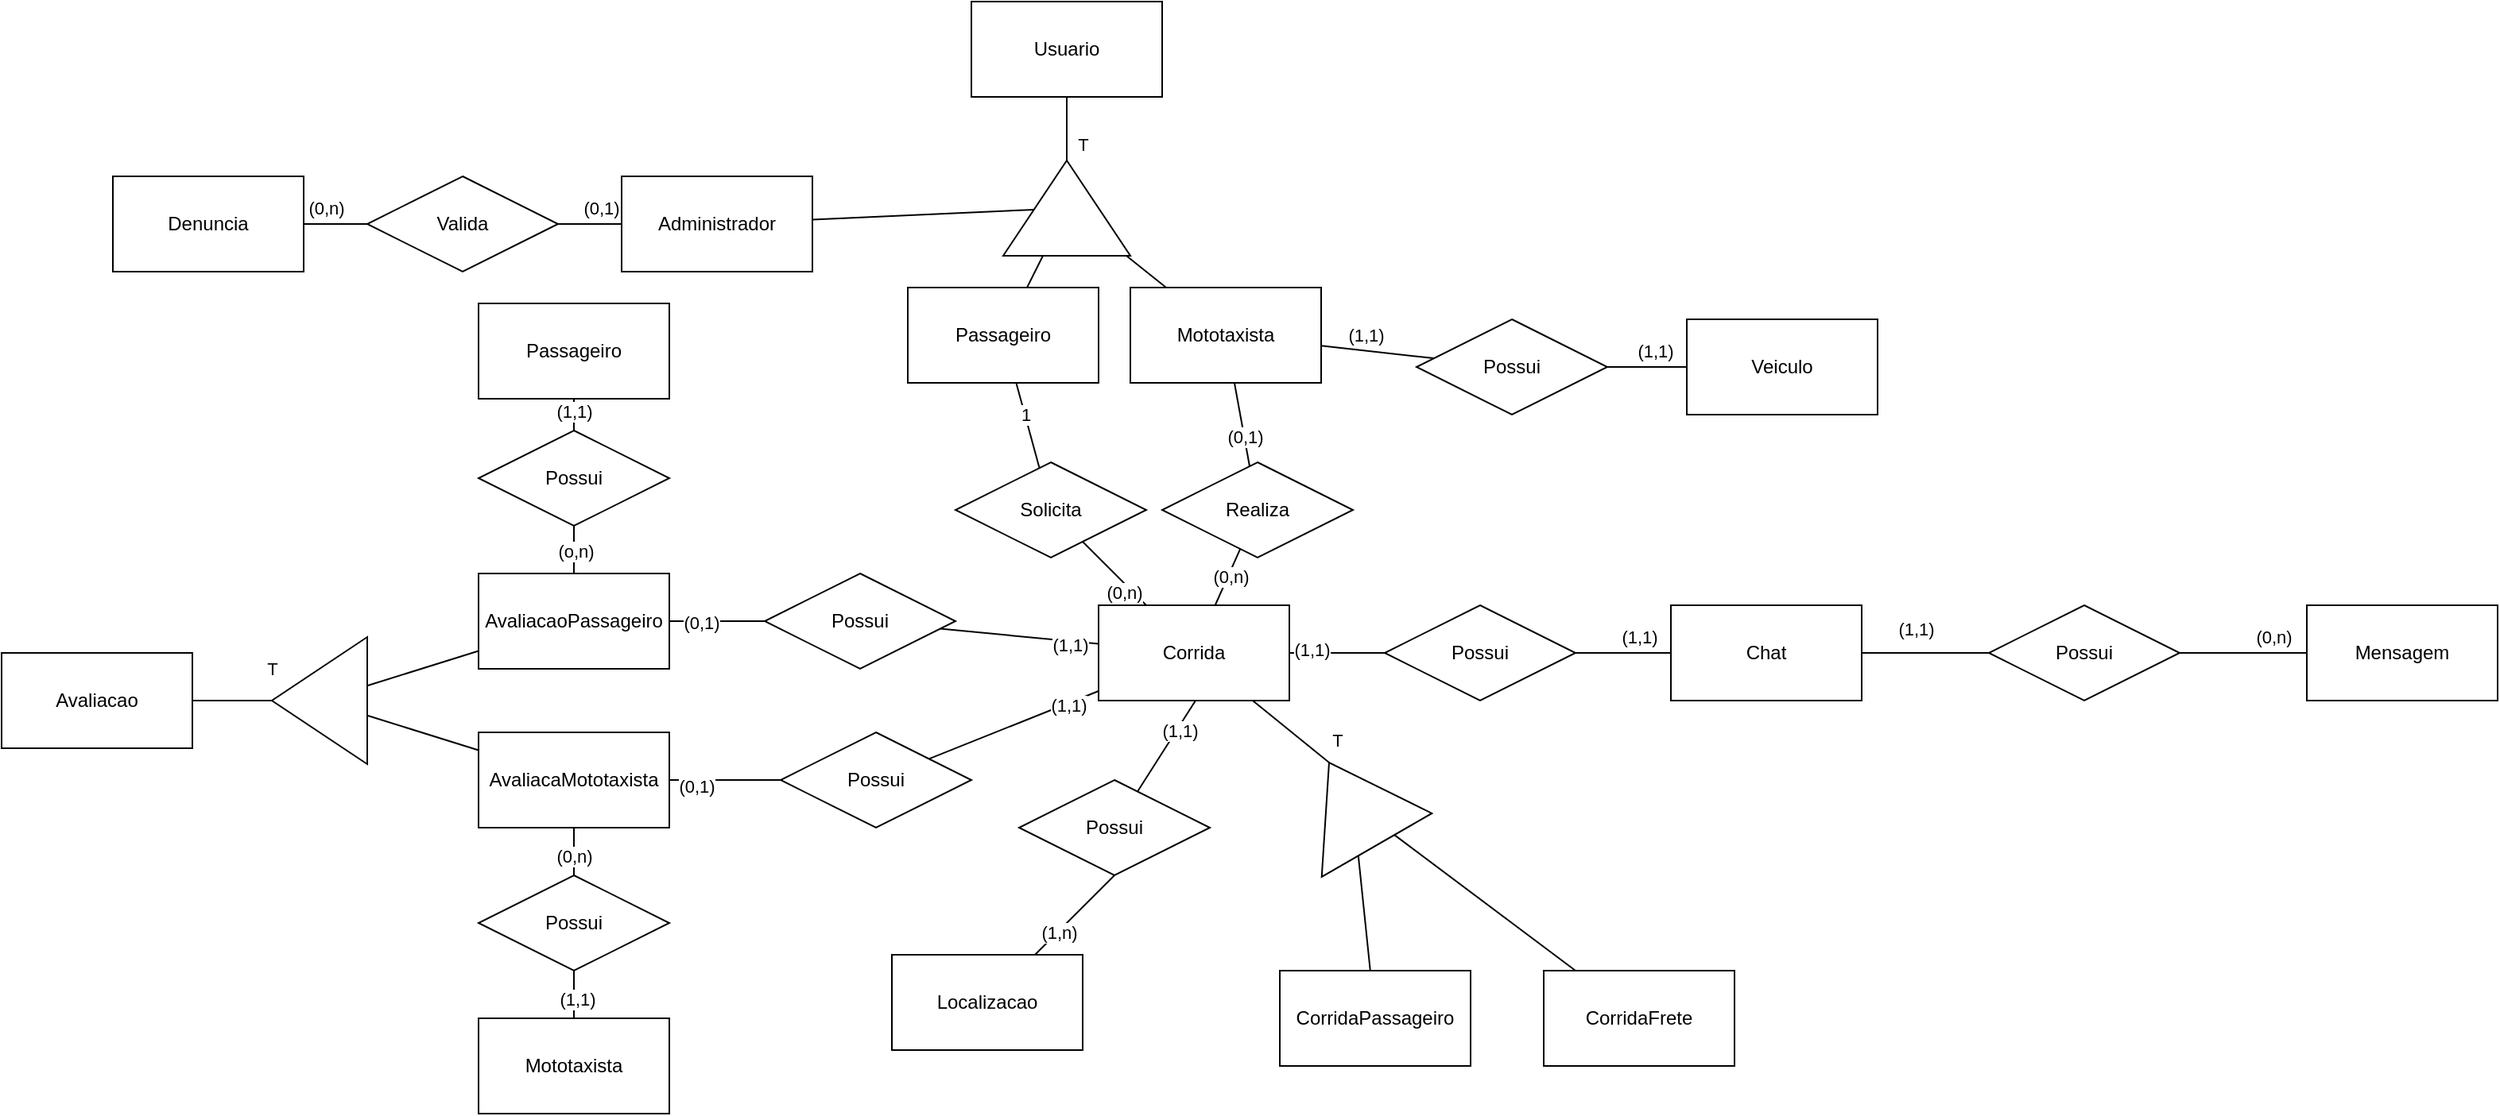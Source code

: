 <mxfile version="27.0.5">
  <diagram name="Página-1" id="k_3hCSaBE8pbRF4ql-85">
    <mxGraphModel dx="2253" dy="743" grid="1" gridSize="10" guides="1" tooltips="1" connect="1" arrows="1" fold="1" page="1" pageScale="1" pageWidth="827" pageHeight="1169" math="0" shadow="0">
      <root>
        <mxCell id="0" />
        <mxCell id="1" parent="0" />
        <mxCell id="gWs63AvJWtz2WWk80tnA-1" value="Usuario" style="rounded=0;whiteSpace=wrap;html=1;" parent="1" vertex="1">
          <mxGeometry x="220" y="80" width="120" height="60" as="geometry" />
        </mxCell>
        <mxCell id="gWs63AvJWtz2WWk80tnA-9" style="rounded=0;orthogonalLoop=1;jettySize=auto;html=1;endArrow=none;startFill=0;" parent="1" source="gWs63AvJWtz2WWk80tnA-2" target="gWs63AvJWtz2WWk80tnA-5" edge="1">
          <mxGeometry relative="1" as="geometry" />
        </mxCell>
        <mxCell id="gWs63AvJWtz2WWk80tnA-2" value="Administrador" style="rounded=0;whiteSpace=wrap;html=1;" parent="1" vertex="1">
          <mxGeometry y="190" width="120" height="60" as="geometry" />
        </mxCell>
        <mxCell id="gWs63AvJWtz2WWk80tnA-7" style="rounded=0;orthogonalLoop=1;jettySize=auto;html=1;endArrow=none;startFill=0;" parent="1" source="gWs63AvJWtz2WWk80tnA-3" target="gWs63AvJWtz2WWk80tnA-5" edge="1">
          <mxGeometry relative="1" as="geometry" />
        </mxCell>
        <mxCell id="gWs63AvJWtz2WWk80tnA-33" style="rounded=0;orthogonalLoop=1;jettySize=auto;html=1;endArrow=none;startFill=0;" parent="1" source="gWs63AvJWtz2WWk80tnA-3" target="gWs63AvJWtz2WWk80tnA-32" edge="1">
          <mxGeometry relative="1" as="geometry" />
        </mxCell>
        <mxCell id="gWs63AvJWtz2WWk80tnA-36" value="1" style="edgeLabel;html=1;align=center;verticalAlign=middle;resizable=0;points=[];" parent="gWs63AvJWtz2WWk80tnA-33" vertex="1" connectable="0">
          <mxGeometry x="-0.267" relative="1" as="geometry">
            <mxPoint as="offset" />
          </mxGeometry>
        </mxCell>
        <mxCell id="gWs63AvJWtz2WWk80tnA-3" value="Passageiro" style="rounded=0;whiteSpace=wrap;html=1;" parent="1" vertex="1">
          <mxGeometry x="180" y="260" width="120" height="60" as="geometry" />
        </mxCell>
        <mxCell id="gWs63AvJWtz2WWk80tnA-8" style="rounded=0;orthogonalLoop=1;jettySize=auto;html=1;endArrow=none;startFill=0;" parent="1" source="gWs63AvJWtz2WWk80tnA-4" target="gWs63AvJWtz2WWk80tnA-5" edge="1">
          <mxGeometry relative="1" as="geometry" />
        </mxCell>
        <mxCell id="gWs63AvJWtz2WWk80tnA-28" style="rounded=0;orthogonalLoop=1;jettySize=auto;html=1;endArrow=none;startFill=0;" parent="1" source="gWs63AvJWtz2WWk80tnA-4" target="gWs63AvJWtz2WWk80tnA-27" edge="1">
          <mxGeometry relative="1" as="geometry" />
        </mxCell>
        <mxCell id="gWs63AvJWtz2WWk80tnA-29" value="(0,1)" style="edgeLabel;html=1;align=center;verticalAlign=middle;resizable=0;points=[];" parent="gWs63AvJWtz2WWk80tnA-28" vertex="1" connectable="0">
          <mxGeometry x="0.267" relative="1" as="geometry">
            <mxPoint as="offset" />
          </mxGeometry>
        </mxCell>
        <mxCell id="gWs63AvJWtz2WWk80tnA-4" value="Mototaxista" style="rounded=0;whiteSpace=wrap;html=1;" parent="1" vertex="1">
          <mxGeometry x="320" y="260" width="120" height="60" as="geometry" />
        </mxCell>
        <mxCell id="gWs63AvJWtz2WWk80tnA-6" style="rounded=0;orthogonalLoop=1;jettySize=auto;html=1;endArrow=none;startFill=0;" parent="1" source="gWs63AvJWtz2WWk80tnA-5" target="gWs63AvJWtz2WWk80tnA-1" edge="1">
          <mxGeometry relative="1" as="geometry" />
        </mxCell>
        <mxCell id="gWs63AvJWtz2WWk80tnA-37" value="T" style="edgeLabel;html=1;align=center;verticalAlign=middle;resizable=0;points=[];" parent="gWs63AvJWtz2WWk80tnA-6" vertex="1" connectable="0">
          <mxGeometry x="-0.35" relative="1" as="geometry">
            <mxPoint x="10" y="3" as="offset" />
          </mxGeometry>
        </mxCell>
        <mxCell id="gWs63AvJWtz2WWk80tnA-5" value="" style="triangle;whiteSpace=wrap;html=1;rotation=-90;" parent="1" vertex="1">
          <mxGeometry x="250" y="170" width="60" height="80" as="geometry" />
        </mxCell>
        <mxCell id="gWs63AvJWtz2WWk80tnA-10" value="Veiculo" style="rounded=0;whiteSpace=wrap;html=1;" parent="1" vertex="1">
          <mxGeometry x="670" y="280" width="120" height="60" as="geometry" />
        </mxCell>
        <mxCell id="gWs63AvJWtz2WWk80tnA-13" style="rounded=0;orthogonalLoop=1;jettySize=auto;html=1;endArrow=none;startFill=0;" parent="1" source="gWs63AvJWtz2WWk80tnA-12" target="gWs63AvJWtz2WWk80tnA-10" edge="1">
          <mxGeometry relative="1" as="geometry" />
        </mxCell>
        <mxCell id="gWs63AvJWtz2WWk80tnA-16" value="(1,1)" style="edgeLabel;html=1;align=center;verticalAlign=middle;resizable=0;points=[];" parent="gWs63AvJWtz2WWk80tnA-13" vertex="1" connectable="0">
          <mxGeometry relative="1" as="geometry">
            <mxPoint x="5" y="-10" as="offset" />
          </mxGeometry>
        </mxCell>
        <mxCell id="gWs63AvJWtz2WWk80tnA-14" style="rounded=0;orthogonalLoop=1;jettySize=auto;html=1;endArrow=none;startFill=0;" parent="1" source="gWs63AvJWtz2WWk80tnA-12" target="gWs63AvJWtz2WWk80tnA-4" edge="1">
          <mxGeometry relative="1" as="geometry" />
        </mxCell>
        <mxCell id="gWs63AvJWtz2WWk80tnA-15" value="(1,1)" style="edgeLabel;html=1;align=center;verticalAlign=middle;resizable=0;points=[];" parent="gWs63AvJWtz2WWk80tnA-14" vertex="1" connectable="0">
          <mxGeometry x="0.225" y="2" relative="1" as="geometry">
            <mxPoint y="-12" as="offset" />
          </mxGeometry>
        </mxCell>
        <mxCell id="gWs63AvJWtz2WWk80tnA-12" value="Possui" style="shape=rhombus;perimeter=rhombusPerimeter;whiteSpace=wrap;html=1;align=center;" parent="1" vertex="1">
          <mxGeometry x="500" y="280" width="120" height="60" as="geometry" />
        </mxCell>
        <mxCell id="gWs63AvJWtz2WWk80tnA-18" value="Mensagem" style="rounded=0;whiteSpace=wrap;html=1;" parent="1" vertex="1">
          <mxGeometry x="1060" y="460" width="120" height="60" as="geometry" />
        </mxCell>
        <mxCell id="gWs63AvJWtz2WWk80tnA-19" value="Chat" style="rounded=0;whiteSpace=wrap;html=1;" parent="1" vertex="1">
          <mxGeometry x="660" y="460" width="120" height="60" as="geometry" />
        </mxCell>
        <mxCell id="gWs63AvJWtz2WWk80tnA-21" style="rounded=0;orthogonalLoop=1;jettySize=auto;html=1;endArrow=none;startFill=0;" parent="1" source="gWs63AvJWtz2WWk80tnA-20" target="gWs63AvJWtz2WWk80tnA-19" edge="1">
          <mxGeometry relative="1" as="geometry" />
        </mxCell>
        <mxCell id="gWs63AvJWtz2WWk80tnA-24" value="(1,1)" style="edgeLabel;html=1;align=center;verticalAlign=middle;resizable=0;points=[];rotation=0;" parent="gWs63AvJWtz2WWk80tnA-21" vertex="1" connectable="0">
          <mxGeometry x="0.15" y="5" relative="1" as="geometry">
            <mxPoint y="-20" as="offset" />
          </mxGeometry>
        </mxCell>
        <mxCell id="gWs63AvJWtz2WWk80tnA-22" style="rounded=0;orthogonalLoop=1;jettySize=auto;html=1;endArrow=none;startFill=0;" parent="1" source="gWs63AvJWtz2WWk80tnA-20" target="gWs63AvJWtz2WWk80tnA-18" edge="1">
          <mxGeometry relative="1" as="geometry" />
        </mxCell>
        <mxCell id="gWs63AvJWtz2WWk80tnA-23" value="(0,n)" style="edgeLabel;html=1;align=center;verticalAlign=middle;resizable=0;points=[];" parent="gWs63AvJWtz2WWk80tnA-22" vertex="1" connectable="0">
          <mxGeometry x="0.657" relative="1" as="geometry">
            <mxPoint x="-8" y="-10" as="offset" />
          </mxGeometry>
        </mxCell>
        <mxCell id="gWs63AvJWtz2WWk80tnA-20" value="Possui" style="shape=rhombus;perimeter=rhombusPerimeter;whiteSpace=wrap;html=1;align=center;" parent="1" vertex="1">
          <mxGeometry x="860" y="460" width="120" height="60" as="geometry" />
        </mxCell>
        <mxCell id="gWs63AvJWtz2WWk80tnA-30" style="rounded=0;orthogonalLoop=1;jettySize=auto;html=1;endArrow=none;startFill=0;" parent="1" source="gWs63AvJWtz2WWk80tnA-25" target="gWs63AvJWtz2WWk80tnA-27" edge="1">
          <mxGeometry relative="1" as="geometry" />
        </mxCell>
        <mxCell id="gWs63AvJWtz2WWk80tnA-31" value="&lt;div&gt;(0,n)&lt;/div&gt;" style="edgeLabel;html=1;align=center;verticalAlign=middle;resizable=0;points=[];" parent="gWs63AvJWtz2WWk80tnA-30" vertex="1" connectable="0">
          <mxGeometry x="0.067" y="-1" relative="1" as="geometry">
            <mxPoint as="offset" />
          </mxGeometry>
        </mxCell>
        <mxCell id="gWs63AvJWtz2WWk80tnA-45" style="rounded=0;orthogonalLoop=1;jettySize=auto;html=1;endArrow=none;startFill=0;" parent="1" target="gWs63AvJWtz2WWk80tnA-44" edge="1">
          <mxGeometry relative="1" as="geometry">
            <mxPoint x="361" y="520" as="sourcePoint" />
            <mxPoint x="361" y="555" as="targetPoint" />
          </mxGeometry>
        </mxCell>
        <mxCell id="gWs63AvJWtz2WWk80tnA-48" value="(1,1)" style="edgeLabel;html=1;align=center;verticalAlign=middle;resizable=0;points=[];" parent="gWs63AvJWtz2WWk80tnA-45" vertex="1" connectable="0">
          <mxGeometry x="-0.371" y="1" relative="1" as="geometry">
            <mxPoint as="offset" />
          </mxGeometry>
        </mxCell>
        <mxCell id="gWs63AvJWtz2WWk80tnA-25" value="Corrida" style="rounded=0;whiteSpace=wrap;html=1;" parent="1" vertex="1">
          <mxGeometry x="300" y="460" width="120" height="60" as="geometry" />
        </mxCell>
        <mxCell id="gWs63AvJWtz2WWk80tnA-27" value="Realiza" style="shape=rhombus;perimeter=rhombusPerimeter;whiteSpace=wrap;html=1;align=center;" parent="1" vertex="1">
          <mxGeometry x="340" y="370" width="120" height="60" as="geometry" />
        </mxCell>
        <mxCell id="gWs63AvJWtz2WWk80tnA-34" style="rounded=0;orthogonalLoop=1;jettySize=auto;html=1;endArrow=none;startFill=0;" parent="1" source="gWs63AvJWtz2WWk80tnA-32" target="gWs63AvJWtz2WWk80tnA-25" edge="1">
          <mxGeometry relative="1" as="geometry" />
        </mxCell>
        <mxCell id="gWs63AvJWtz2WWk80tnA-35" value="(0,n)" style="edgeLabel;html=1;align=center;verticalAlign=middle;resizable=0;points=[];" parent="gWs63AvJWtz2WWk80tnA-34" vertex="1" connectable="0">
          <mxGeometry x="0.443" y="-4" relative="1" as="geometry">
            <mxPoint as="offset" />
          </mxGeometry>
        </mxCell>
        <mxCell id="gWs63AvJWtz2WWk80tnA-32" value="Solicita" style="shape=rhombus;perimeter=rhombusPerimeter;whiteSpace=wrap;html=1;align=center;" parent="1" vertex="1">
          <mxGeometry x="210" y="370" width="120" height="60" as="geometry" />
        </mxCell>
        <mxCell id="gWs63AvJWtz2WWk80tnA-39" style="rounded=0;orthogonalLoop=1;jettySize=auto;html=1;endArrow=none;startFill=0;" parent="1" source="gWs63AvJWtz2WWk80tnA-38" target="gWs63AvJWtz2WWk80tnA-19" edge="1">
          <mxGeometry relative="1" as="geometry" />
        </mxCell>
        <mxCell id="gWs63AvJWtz2WWk80tnA-42" value="(1,1)" style="edgeLabel;html=1;align=center;verticalAlign=middle;resizable=0;points=[];" parent="gWs63AvJWtz2WWk80tnA-39" vertex="1" connectable="0">
          <mxGeometry x="0.533" y="-3" relative="1" as="geometry">
            <mxPoint x="-6" y="-13" as="offset" />
          </mxGeometry>
        </mxCell>
        <mxCell id="gWs63AvJWtz2WWk80tnA-40" style="rounded=0;orthogonalLoop=1;jettySize=auto;html=1;endArrow=none;startFill=0;" parent="1" source="gWs63AvJWtz2WWk80tnA-38" target="gWs63AvJWtz2WWk80tnA-25" edge="1">
          <mxGeometry relative="1" as="geometry" />
        </mxCell>
        <mxCell id="gWs63AvJWtz2WWk80tnA-41" value="(1,1)" style="edgeLabel;html=1;align=center;verticalAlign=middle;resizable=0;points=[];" parent="gWs63AvJWtz2WWk80tnA-40" vertex="1" connectable="0">
          <mxGeometry x="0.533" y="-2" relative="1" as="geometry">
            <mxPoint as="offset" />
          </mxGeometry>
        </mxCell>
        <mxCell id="gWs63AvJWtz2WWk80tnA-38" value="Possui" style="shape=rhombus;perimeter=rhombusPerimeter;whiteSpace=wrap;html=1;align=center;" parent="1" vertex="1">
          <mxGeometry x="480" y="460" width="120" height="60" as="geometry" />
        </mxCell>
        <mxCell id="gWs63AvJWtz2WWk80tnA-46" style="rounded=0;orthogonalLoop=1;jettySize=auto;html=1;endArrow=none;startFill=0;entryX=0.5;entryY=1;entryDx=0;entryDy=0;" parent="1" source="gWs63AvJWtz2WWk80tnA-43" target="gWs63AvJWtz2WWk80tnA-44" edge="1">
          <mxGeometry relative="1" as="geometry">
            <mxPoint x="360" y="640" as="targetPoint" />
          </mxGeometry>
        </mxCell>
        <mxCell id="gWs63AvJWtz2WWk80tnA-47" value="(1,n)" style="edgeLabel;html=1;align=center;verticalAlign=middle;resizable=0;points=[];" parent="gWs63AvJWtz2WWk80tnA-46" vertex="1" connectable="0">
          <mxGeometry x="-0.422" relative="1" as="geometry">
            <mxPoint as="offset" />
          </mxGeometry>
        </mxCell>
        <mxCell id="gWs63AvJWtz2WWk80tnA-43" value="Localizacao" style="rounded=0;whiteSpace=wrap;html=1;" parent="1" vertex="1">
          <mxGeometry x="170" y="680" width="120" height="60" as="geometry" />
        </mxCell>
        <mxCell id="gWs63AvJWtz2WWk80tnA-44" value="Possui" style="shape=rhombus;perimeter=rhombusPerimeter;whiteSpace=wrap;html=1;align=center;" parent="1" vertex="1">
          <mxGeometry x="250" y="570" width="120" height="60" as="geometry" />
        </mxCell>
        <mxCell id="gWs63AvJWtz2WWk80tnA-62" style="rounded=0;orthogonalLoop=1;jettySize=auto;html=1;endArrow=none;startFill=0;" parent="1" source="gWs63AvJWtz2WWk80tnA-49" target="gWs63AvJWtz2WWk80tnA-56" edge="1">
          <mxGeometry relative="1" as="geometry" />
        </mxCell>
        <mxCell id="gWs63AvJWtz2WWk80tnA-66" value="(0,1)" style="edgeLabel;html=1;align=center;verticalAlign=middle;resizable=0;points=[];" parent="gWs63AvJWtz2WWk80tnA-62" vertex="1" connectable="0">
          <mxGeometry x="-0.333" y="-1" relative="1" as="geometry">
            <mxPoint as="offset" />
          </mxGeometry>
        </mxCell>
        <mxCell id="gWs63AvJWtz2WWk80tnA-49" value="AvaliacaoPassageiro" style="rounded=0;whiteSpace=wrap;html=1;" parent="1" vertex="1">
          <mxGeometry x="-90" y="440" width="120" height="60" as="geometry" />
        </mxCell>
        <mxCell id="gWs63AvJWtz2WWk80tnA-63" style="rounded=0;orthogonalLoop=1;jettySize=auto;html=1;endArrow=none;startFill=0;" parent="1" source="gWs63AvJWtz2WWk80tnA-50" target="gWs63AvJWtz2WWk80tnA-59" edge="1">
          <mxGeometry relative="1" as="geometry" />
        </mxCell>
        <mxCell id="gWs63AvJWtz2WWk80tnA-67" value="(0,1)" style="edgeLabel;html=1;align=center;verticalAlign=middle;resizable=0;points=[];" parent="gWs63AvJWtz2WWk80tnA-63" vertex="1" connectable="0">
          <mxGeometry x="-0.514" y="-4" relative="1" as="geometry">
            <mxPoint as="offset" />
          </mxGeometry>
        </mxCell>
        <mxCell id="yf3l2k5xoedz6dJtUixK-7" style="rounded=0;orthogonalLoop=1;jettySize=auto;html=1;endArrow=none;startFill=0;" edge="1" parent="1" source="gWs63AvJWtz2WWk80tnA-50" target="yf3l2k5xoedz6dJtUixK-4">
          <mxGeometry relative="1" as="geometry" />
        </mxCell>
        <mxCell id="yf3l2k5xoedz6dJtUixK-12" value="(0,n)" style="edgeLabel;html=1;align=center;verticalAlign=middle;resizable=0;points=[];" vertex="1" connectable="0" parent="yf3l2k5xoedz6dJtUixK-7">
          <mxGeometry x="0.2" relative="1" as="geometry">
            <mxPoint as="offset" />
          </mxGeometry>
        </mxCell>
        <mxCell id="gWs63AvJWtz2WWk80tnA-50" value="AvaliacaMototaxista" style="rounded=0;whiteSpace=wrap;html=1;" parent="1" vertex="1">
          <mxGeometry x="-90" y="540" width="120" height="60" as="geometry" />
        </mxCell>
        <mxCell id="gWs63AvJWtz2WWk80tnA-53" style="rounded=0;orthogonalLoop=1;jettySize=auto;html=1;endArrow=none;startFill=0;" parent="1" source="gWs63AvJWtz2WWk80tnA-51" target="gWs63AvJWtz2WWk80tnA-52" edge="1">
          <mxGeometry relative="1" as="geometry" />
        </mxCell>
        <mxCell id="gWs63AvJWtz2WWk80tnA-58" value="T" style="edgeLabel;html=1;align=center;verticalAlign=middle;resizable=0;points=[];" parent="gWs63AvJWtz2WWk80tnA-53" vertex="1" connectable="0">
          <mxGeometry x="0.52" y="-1" relative="1" as="geometry">
            <mxPoint x="12" y="-21" as="offset" />
          </mxGeometry>
        </mxCell>
        <mxCell id="gWs63AvJWtz2WWk80tnA-51" value="Avaliacao" style="rounded=0;whiteSpace=wrap;html=1;" parent="1" vertex="1">
          <mxGeometry x="-390" y="490" width="120" height="60" as="geometry" />
        </mxCell>
        <mxCell id="gWs63AvJWtz2WWk80tnA-54" style="rounded=0;orthogonalLoop=1;jettySize=auto;html=1;endArrow=none;startFill=0;" parent="1" source="gWs63AvJWtz2WWk80tnA-52" target="gWs63AvJWtz2WWk80tnA-49" edge="1">
          <mxGeometry relative="1" as="geometry" />
        </mxCell>
        <mxCell id="gWs63AvJWtz2WWk80tnA-55" style="rounded=0;orthogonalLoop=1;jettySize=auto;html=1;endArrow=none;startFill=0;" parent="1" source="gWs63AvJWtz2WWk80tnA-52" target="gWs63AvJWtz2WWk80tnA-50" edge="1">
          <mxGeometry relative="1" as="geometry" />
        </mxCell>
        <mxCell id="gWs63AvJWtz2WWk80tnA-52" value="" style="triangle;whiteSpace=wrap;html=1;rotation=-180;" parent="1" vertex="1">
          <mxGeometry x="-220" y="480" width="60" height="80" as="geometry" />
        </mxCell>
        <mxCell id="gWs63AvJWtz2WWk80tnA-60" style="rounded=0;orthogonalLoop=1;jettySize=auto;html=1;endArrow=none;startFill=0;" parent="1" source="gWs63AvJWtz2WWk80tnA-56" target="gWs63AvJWtz2WWk80tnA-25" edge="1">
          <mxGeometry relative="1" as="geometry" />
        </mxCell>
        <mxCell id="gWs63AvJWtz2WWk80tnA-64" value="(1,1)" style="edgeLabel;html=1;align=center;verticalAlign=middle;resizable=0;points=[];" parent="gWs63AvJWtz2WWk80tnA-60" vertex="1" connectable="0">
          <mxGeometry x="0.643" y="-2" relative="1" as="geometry">
            <mxPoint as="offset" />
          </mxGeometry>
        </mxCell>
        <mxCell id="gWs63AvJWtz2WWk80tnA-56" value="Possui" style="shape=rhombus;perimeter=rhombusPerimeter;whiteSpace=wrap;html=1;align=center;" parent="1" vertex="1">
          <mxGeometry x="90" y="440" width="120" height="60" as="geometry" />
        </mxCell>
        <mxCell id="gWs63AvJWtz2WWk80tnA-61" style="rounded=0;orthogonalLoop=1;jettySize=auto;html=1;endArrow=none;startFill=0;" parent="1" source="gWs63AvJWtz2WWk80tnA-59" target="gWs63AvJWtz2WWk80tnA-25" edge="1">
          <mxGeometry relative="1" as="geometry" />
        </mxCell>
        <mxCell id="gWs63AvJWtz2WWk80tnA-65" value="(1,1)" style="edgeLabel;html=1;align=center;verticalAlign=middle;resizable=0;points=[];" parent="gWs63AvJWtz2WWk80tnA-61" vertex="1" connectable="0">
          <mxGeometry x="0.635" y="-1" relative="1" as="geometry">
            <mxPoint as="offset" />
          </mxGeometry>
        </mxCell>
        <mxCell id="gWs63AvJWtz2WWk80tnA-59" value="Possui" style="shape=rhombus;perimeter=rhombusPerimeter;whiteSpace=wrap;html=1;align=center;" parent="1" vertex="1">
          <mxGeometry x="100" y="540" width="120" height="60" as="geometry" />
        </mxCell>
        <mxCell id="gWs63AvJWtz2WWk80tnA-71" style="rounded=0;orthogonalLoop=1;jettySize=auto;html=1;endArrow=none;startFill=0;" parent="1" source="gWs63AvJWtz2WWk80tnA-68" target="gWs63AvJWtz2WWk80tnA-69" edge="1">
          <mxGeometry relative="1" as="geometry" />
        </mxCell>
        <mxCell id="gWs63AvJWtz2WWk80tnA-73" value="(0,n)" style="edgeLabel;html=1;align=center;verticalAlign=middle;resizable=0;points=[];" parent="gWs63AvJWtz2WWk80tnA-71" vertex="1" connectable="0">
          <mxGeometry x="-0.3" y="1" relative="1" as="geometry">
            <mxPoint y="-9" as="offset" />
          </mxGeometry>
        </mxCell>
        <mxCell id="gWs63AvJWtz2WWk80tnA-68" value="Denuncia" style="rounded=0;whiteSpace=wrap;html=1;" parent="1" vertex="1">
          <mxGeometry x="-320" y="190" width="120" height="60" as="geometry" />
        </mxCell>
        <mxCell id="gWs63AvJWtz2WWk80tnA-70" style="rounded=0;orthogonalLoop=1;jettySize=auto;html=1;endArrow=none;startFill=0;" parent="1" source="gWs63AvJWtz2WWk80tnA-69" target="gWs63AvJWtz2WWk80tnA-2" edge="1">
          <mxGeometry relative="1" as="geometry" />
        </mxCell>
        <mxCell id="gWs63AvJWtz2WWk80tnA-72" value="(0,1)" style="edgeLabel;html=1;align=center;verticalAlign=middle;resizable=0;points=[];" parent="gWs63AvJWtz2WWk80tnA-70" vertex="1" connectable="0">
          <mxGeometry x="0.35" relative="1" as="geometry">
            <mxPoint y="-10" as="offset" />
          </mxGeometry>
        </mxCell>
        <mxCell id="gWs63AvJWtz2WWk80tnA-69" value="Valida" style="shape=rhombus;perimeter=rhombusPerimeter;whiteSpace=wrap;html=1;align=center;" parent="1" vertex="1">
          <mxGeometry x="-160" y="190" width="120" height="60" as="geometry" />
        </mxCell>
        <mxCell id="gWs63AvJWtz2WWk80tnA-77" style="rounded=0;orthogonalLoop=1;jettySize=auto;html=1;endArrow=none;startFill=0;" parent="1" source="gWs63AvJWtz2WWk80tnA-74" target="gWs63AvJWtz2WWk80tnA-75" edge="1">
          <mxGeometry relative="1" as="geometry" />
        </mxCell>
        <mxCell id="gWs63AvJWtz2WWk80tnA-78" style="rounded=0;orthogonalLoop=1;jettySize=auto;html=1;endArrow=none;startFill=0;" parent="1" source="gWs63AvJWtz2WWk80tnA-74" target="gWs63AvJWtz2WWk80tnA-76" edge="1">
          <mxGeometry relative="1" as="geometry" />
        </mxCell>
        <mxCell id="gWs63AvJWtz2WWk80tnA-79" style="rounded=0;orthogonalLoop=1;jettySize=auto;html=1;exitX=1;exitY=0.5;exitDx=0;exitDy=0;endArrow=none;startFill=0;" parent="1" source="gWs63AvJWtz2WWk80tnA-74" target="gWs63AvJWtz2WWk80tnA-25" edge="1">
          <mxGeometry relative="1" as="geometry" />
        </mxCell>
        <mxCell id="gWs63AvJWtz2WWk80tnA-81" value="T" style="edgeLabel;html=1;align=center;verticalAlign=middle;resizable=0;points=[];" parent="gWs63AvJWtz2WWk80tnA-79" vertex="1" connectable="0">
          <mxGeometry x="-0.067" y="4" relative="1" as="geometry">
            <mxPoint x="30" y="1" as="offset" />
          </mxGeometry>
        </mxCell>
        <mxCell id="gWs63AvJWtz2WWk80tnA-74" value="" style="triangle;whiteSpace=wrap;html=1;rotation=-120;" parent="1" vertex="1">
          <mxGeometry x="430" y="545" width="60" height="80" as="geometry" />
        </mxCell>
        <mxCell id="gWs63AvJWtz2WWk80tnA-75" value="CorridaPassageiro" style="rounded=0;whiteSpace=wrap;html=1;" parent="1" vertex="1">
          <mxGeometry x="414" y="690" width="120" height="60" as="geometry" />
        </mxCell>
        <mxCell id="gWs63AvJWtz2WWk80tnA-76" value="CorridaFrete" style="rounded=0;whiteSpace=wrap;html=1;" parent="1" vertex="1">
          <mxGeometry x="580" y="690" width="120" height="60" as="geometry" />
        </mxCell>
        <mxCell id="yf3l2k5xoedz6dJtUixK-1" value="Passageiro" style="rounded=0;whiteSpace=wrap;html=1;" vertex="1" parent="1">
          <mxGeometry x="-90" y="270" width="120" height="60" as="geometry" />
        </mxCell>
        <mxCell id="yf3l2k5xoedz6dJtUixK-8" style="rounded=0;orthogonalLoop=1;jettySize=auto;html=1;endArrow=none;startFill=0;" edge="1" parent="1" source="yf3l2k5xoedz6dJtUixK-2" target="yf3l2k5xoedz6dJtUixK-4">
          <mxGeometry relative="1" as="geometry" />
        </mxCell>
        <mxCell id="yf3l2k5xoedz6dJtUixK-11" value="(1,1)" style="edgeLabel;html=1;align=center;verticalAlign=middle;resizable=0;points=[];" vertex="1" connectable="0" parent="yf3l2k5xoedz6dJtUixK-8">
          <mxGeometry x="-0.2" y="-2" relative="1" as="geometry">
            <mxPoint as="offset" />
          </mxGeometry>
        </mxCell>
        <mxCell id="yf3l2k5xoedz6dJtUixK-2" value="Mototaxista" style="rounded=0;whiteSpace=wrap;html=1;" vertex="1" parent="1">
          <mxGeometry x="-90" y="720" width="120" height="60" as="geometry" />
        </mxCell>
        <mxCell id="yf3l2k5xoedz6dJtUixK-5" style="rounded=0;orthogonalLoop=1;jettySize=auto;html=1;endArrow=none;startFill=0;" edge="1" parent="1" source="yf3l2k5xoedz6dJtUixK-3" target="yf3l2k5xoedz6dJtUixK-1">
          <mxGeometry relative="1" as="geometry" />
        </mxCell>
        <mxCell id="yf3l2k5xoedz6dJtUixK-10" value="(1,1)" style="edgeLabel;html=1;align=center;verticalAlign=middle;resizable=0;points=[];" vertex="1" connectable="0" parent="yf3l2k5xoedz6dJtUixK-5">
          <mxGeometry x="0.2" relative="1" as="geometry">
            <mxPoint as="offset" />
          </mxGeometry>
        </mxCell>
        <mxCell id="yf3l2k5xoedz6dJtUixK-6" style="rounded=0;orthogonalLoop=1;jettySize=auto;html=1;endArrow=none;startFill=0;" edge="1" parent="1" source="yf3l2k5xoedz6dJtUixK-3" target="gWs63AvJWtz2WWk80tnA-49">
          <mxGeometry relative="1" as="geometry" />
        </mxCell>
        <mxCell id="yf3l2k5xoedz6dJtUixK-9" value="(o,n)" style="edgeLabel;html=1;align=center;verticalAlign=middle;resizable=0;points=[];" vertex="1" connectable="0" parent="yf3l2k5xoedz6dJtUixK-6">
          <mxGeometry x="0.067" y="1" relative="1" as="geometry">
            <mxPoint as="offset" />
          </mxGeometry>
        </mxCell>
        <mxCell id="yf3l2k5xoedz6dJtUixK-3" value="Possui" style="shape=rhombus;perimeter=rhombusPerimeter;whiteSpace=wrap;html=1;align=center;" vertex="1" parent="1">
          <mxGeometry x="-90" y="350" width="120" height="60" as="geometry" />
        </mxCell>
        <mxCell id="yf3l2k5xoedz6dJtUixK-4" value="Possui" style="shape=rhombus;perimeter=rhombusPerimeter;whiteSpace=wrap;html=1;align=center;" vertex="1" parent="1">
          <mxGeometry x="-90" y="630" width="120" height="60" as="geometry" />
        </mxCell>
      </root>
    </mxGraphModel>
  </diagram>
</mxfile>
